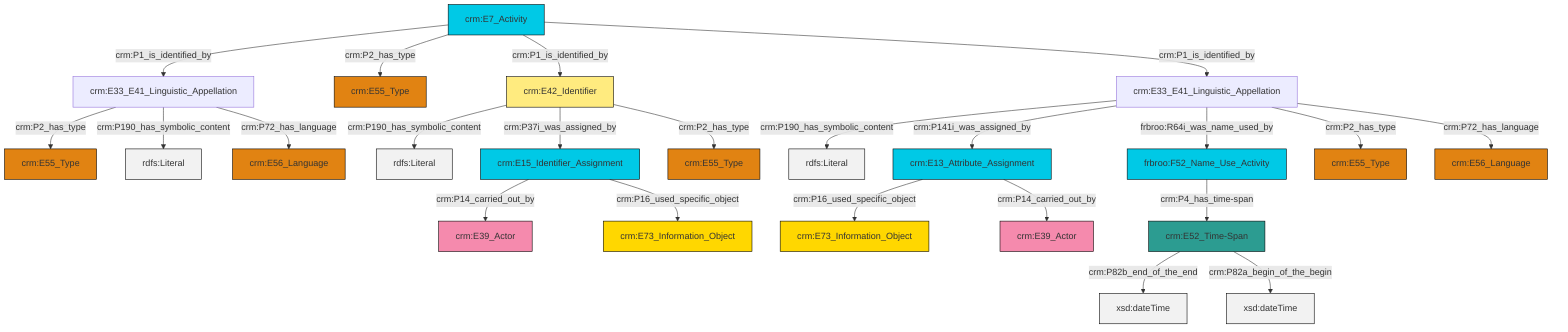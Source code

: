 graph TD
classDef Literal fill:#f2f2f2,stroke:#000000;
classDef CRM_Entity fill:#FFFFFF,stroke:#000000;
classDef Temporal_Entity fill:#00C9E6, stroke:#000000;
classDef Type fill:#E18312, stroke:#000000;
classDef Time-Span fill:#2C9C91, stroke:#000000;
classDef Appellation fill:#FFEB7F, stroke:#000000;
classDef Place fill:#008836, stroke:#000000;
classDef Persistent_Item fill:#B266B2, stroke:#000000;
classDef Conceptual_Object fill:#FFD700, stroke:#000000;
classDef Physical_Thing fill:#D2B48C, stroke:#000000;
classDef Actor fill:#f58aad, stroke:#000000;
classDef PC_Classes fill:#4ce600, stroke:#000000;
classDef Multi fill:#cccccc,stroke:#000000;

4["crm:E7_Activity"]:::Temporal_Entity -->|crm:P1_is_identified_by| 5["crm:E33_E41_Linguistic_Appellation"]:::Default
6["crm:E33_E41_Linguistic_Appellation"]:::Default -->|crm:P190_has_symbolic_content| 7[rdfs:Literal]:::Literal
10["crm:E42_Identifier"]:::Appellation -->|crm:P190_has_symbolic_content| 11[rdfs:Literal]:::Literal
5["crm:E33_E41_Linguistic_Appellation"]:::Default -->|crm:P2_has_type| 8["crm:E55_Type"]:::Type
5["crm:E33_E41_Linguistic_Appellation"]:::Default -->|crm:P190_has_symbolic_content| 14[rdfs:Literal]:::Literal
18["crm:E13_Attribute_Assignment"]:::Temporal_Entity -->|crm:P16_used_specific_object| 15["crm:E73_Information_Object"]:::Conceptual_Object
4["crm:E7_Activity"]:::Temporal_Entity -->|crm:P2_has_type| 2["crm:E55_Type"]:::Type
10["crm:E42_Identifier"]:::Appellation -->|crm:P37i_was_assigned_by| 21["crm:E15_Identifier_Assignment"]:::Temporal_Entity
22["crm:E52_Time-Span"]:::Time-Span -->|crm:P82b_end_of_the_end| 23[xsd:dateTime]:::Literal
21["crm:E15_Identifier_Assignment"]:::Temporal_Entity -->|crm:P14_carried_out_by| 24["crm:E39_Actor"]:::Actor
6["crm:E33_E41_Linguistic_Appellation"]:::Default -->|crm:P141i_was_assigned_by| 18["crm:E13_Attribute_Assignment"]:::Temporal_Entity
4["crm:E7_Activity"]:::Temporal_Entity -->|crm:P1_is_identified_by| 10["crm:E42_Identifier"]:::Appellation
19["frbroo:F52_Name_Use_Activity"]:::Temporal_Entity -->|crm:P4_has_time-span| 22["crm:E52_Time-Span"]:::Time-Span
6["crm:E33_E41_Linguistic_Appellation"]:::Default -->|frbroo:R64i_was_name_used_by| 19["frbroo:F52_Name_Use_Activity"]:::Temporal_Entity
18["crm:E13_Attribute_Assignment"]:::Temporal_Entity -->|crm:P14_carried_out_by| 25["crm:E39_Actor"]:::Actor
4["crm:E7_Activity"]:::Temporal_Entity -->|crm:P1_is_identified_by| 6["crm:E33_E41_Linguistic_Appellation"]:::Default
5["crm:E33_E41_Linguistic_Appellation"]:::Default -->|crm:P72_has_language| 27["crm:E56_Language"]:::Type
21["crm:E15_Identifier_Assignment"]:::Temporal_Entity -->|crm:P16_used_specific_object| 12["crm:E73_Information_Object"]:::Conceptual_Object
6["crm:E33_E41_Linguistic_Appellation"]:::Default -->|crm:P2_has_type| 0["crm:E55_Type"]:::Type
6["crm:E33_E41_Linguistic_Appellation"]:::Default -->|crm:P72_has_language| 36["crm:E56_Language"]:::Type
22["crm:E52_Time-Span"]:::Time-Span -->|crm:P82a_begin_of_the_begin| 40[xsd:dateTime]:::Literal
10["crm:E42_Identifier"]:::Appellation -->|crm:P2_has_type| 32["crm:E55_Type"]:::Type